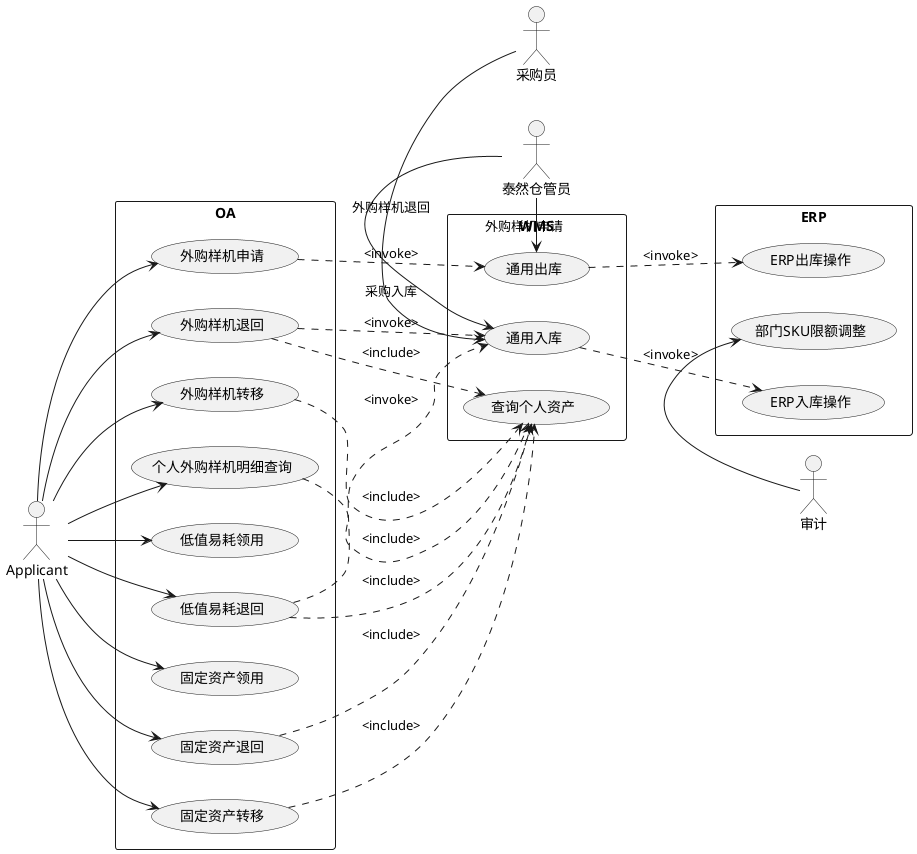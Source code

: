 @startuml
left to right direction
actor Applicant
actor 泰然仓管员
actor 采购员
actor 审计

rectangle OA {
Applicant --> (外购样机申请)
Applicant --> (外购样机退回)
Applicant --> (外购样机转移)
Applicant --> (个人外购样机明细查询)
Applicant --> (低值易耗领用)
Applicant --> (低值易耗退回)
Applicant --> (固定资产领用)
Applicant --> (固定资产退回)
Applicant --> (固定资产转移)
}

rectangle ERP {
    (ERP入库操作)
    (ERP出库操作)
    审计->(部门SKU限额调整)
}
rectangle WMS {
    (查询个人资产)
    泰然仓管员->(通用出库):外购样机申请
    泰然仓管员->(通用入库):外购样机退回
    采购员->(通用入库):采购入库
}

(外购样机退回)..>(查询个人资产):<include>
(外购样机转移)..>(查询个人资产):<include>
(低值易耗退回)..>(查询个人资产):<include>
(固定资产退回)..>(查询个人资产):<include>
(固定资产转移)..>(查询个人资产):<include>
(外购样机申请) ..>(通用出库):<invoke>
(外购样机退回) ..>(通用入库):<invoke>
(低值易耗退回) ..>(通用入库):<invoke>
(通用入库) ..>(ERP入库操作):<invoke>
(通用出库) ..>(ERP出库操作):<invoke>
(个人外购样机明细查询)..>(查询个人资产):<include>
@enduml